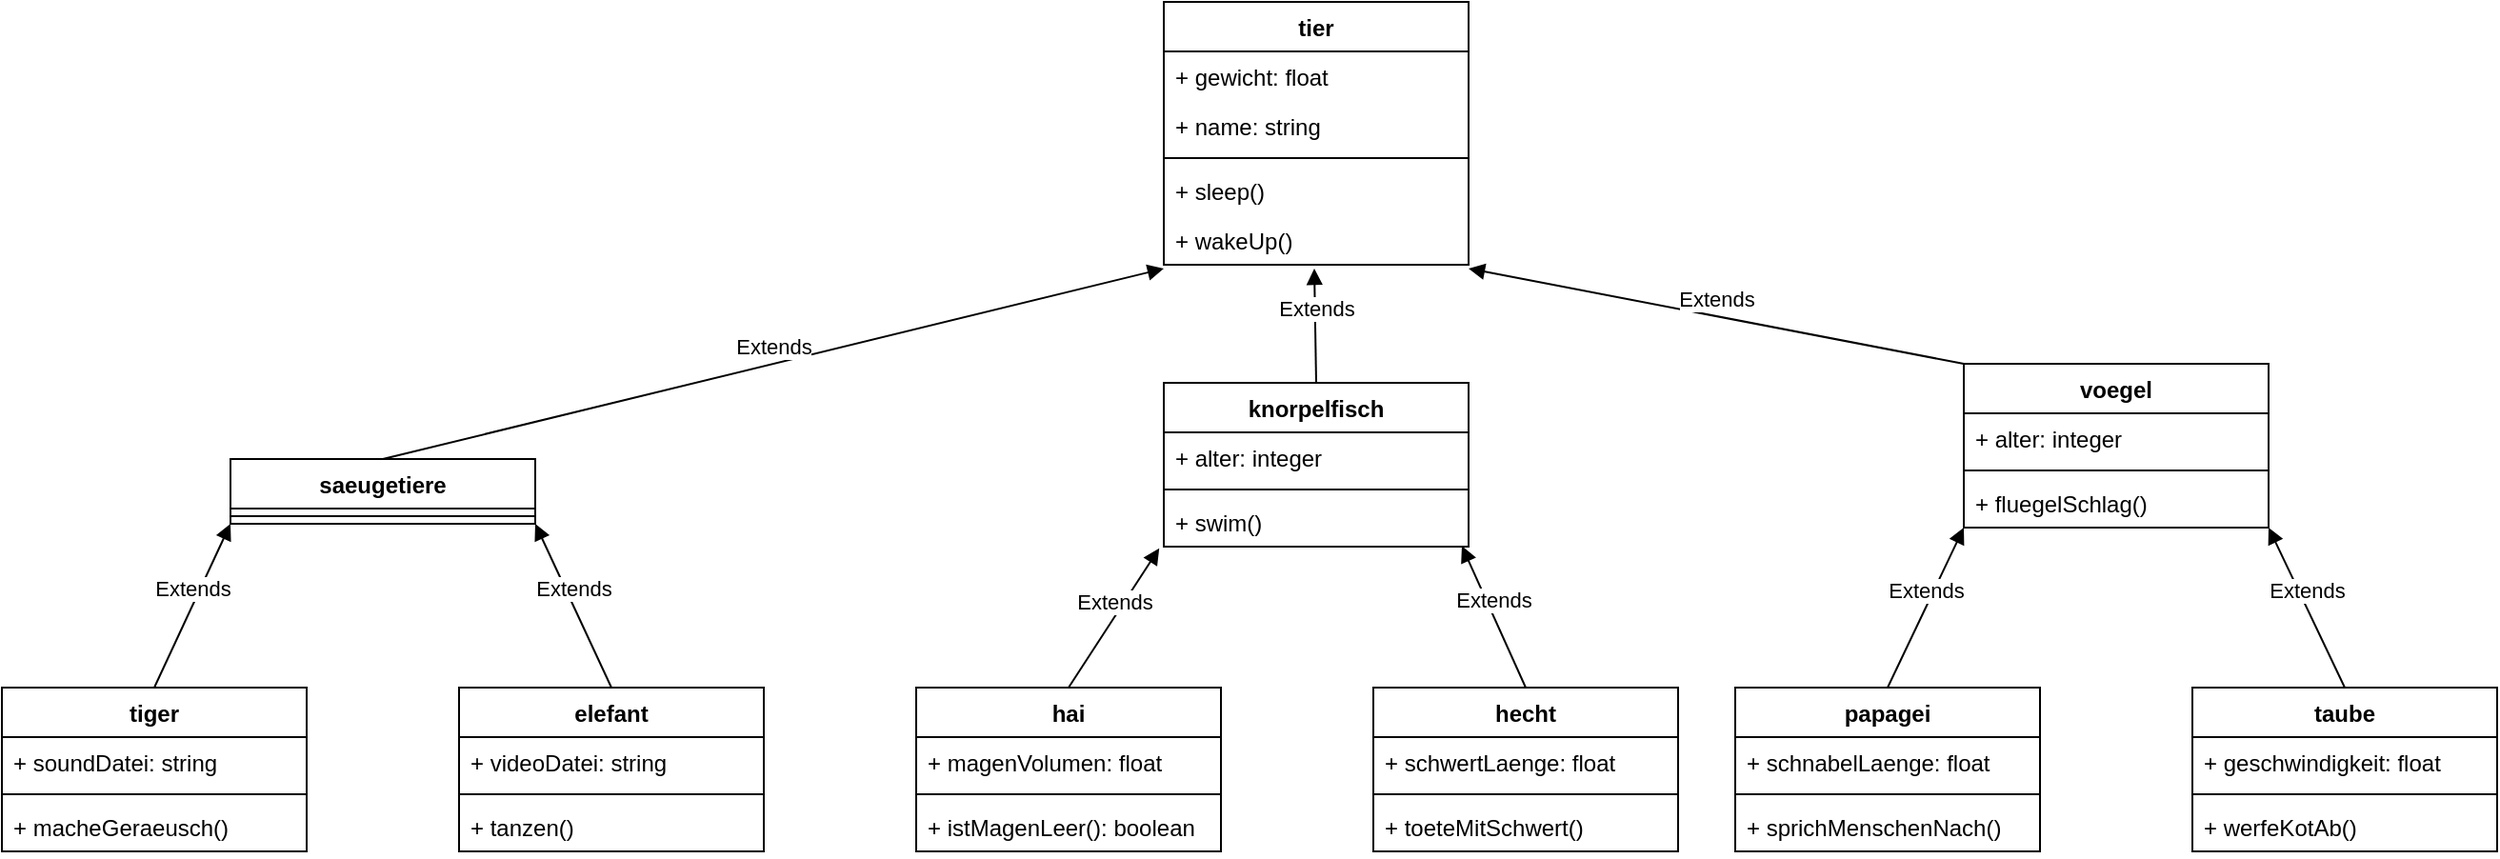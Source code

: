 <mxfile version="13.10.1" type="device"><diagram id="GSJ6W59w4i5gZUs6FGtd" name="Page-1"><mxGraphModel dx="1673" dy="829" grid="1" gridSize="10" guides="1" tooltips="1" connect="1" arrows="1" fold="1" page="1" pageScale="1" pageWidth="827" pageHeight="1169" math="0" shadow="0"><root><mxCell id="0"/><mxCell id="1" parent="0"/><mxCell id="jthKy0gG9UhMuQ1eCn7M-45" value="saeugetiere" style="swimlane;fontStyle=1;align=center;verticalAlign=top;childLayout=stackLayout;horizontal=1;startSize=26;horizontalStack=0;resizeParent=1;resizeParentMax=0;resizeLast=0;collapsible=1;marginBottom=0;" vertex="1" parent="1"><mxGeometry x="210" y="290" width="160" height="34" as="geometry"/></mxCell><mxCell id="jthKy0gG9UhMuQ1eCn7M-51" value="" style="line;strokeWidth=1;fillColor=none;align=left;verticalAlign=middle;spacingTop=-1;spacingLeft=3;spacingRight=3;rotatable=0;labelPosition=right;points=[];portConstraint=eastwest;" vertex="1" parent="jthKy0gG9UhMuQ1eCn7M-45"><mxGeometry y="26" width="160" height="8" as="geometry"/></mxCell><mxCell id="jthKy0gG9UhMuQ1eCn7M-66" value="tiger" style="swimlane;fontStyle=1;align=center;verticalAlign=top;childLayout=stackLayout;horizontal=1;startSize=26;horizontalStack=0;resizeParent=1;resizeParentMax=0;resizeLast=0;collapsible=1;marginBottom=0;" vertex="1" parent="1"><mxGeometry x="90" y="410" width="160" height="86" as="geometry"/></mxCell><mxCell id="jthKy0gG9UhMuQ1eCn7M-67" value="+ soundDatei: string" style="text;strokeColor=none;fillColor=none;align=left;verticalAlign=top;spacingLeft=4;spacingRight=4;overflow=hidden;rotatable=0;points=[[0,0.5],[1,0.5]];portConstraint=eastwest;" vertex="1" parent="jthKy0gG9UhMuQ1eCn7M-66"><mxGeometry y="26" width="160" height="26" as="geometry"/></mxCell><mxCell id="jthKy0gG9UhMuQ1eCn7M-69" value="" style="line;strokeWidth=1;fillColor=none;align=left;verticalAlign=middle;spacingTop=-1;spacingLeft=3;spacingRight=3;rotatable=0;labelPosition=right;points=[];portConstraint=eastwest;" vertex="1" parent="jthKy0gG9UhMuQ1eCn7M-66"><mxGeometry y="52" width="160" height="8" as="geometry"/></mxCell><mxCell id="jthKy0gG9UhMuQ1eCn7M-70" value="+ macheGeraeusch()" style="text;strokeColor=none;fillColor=none;align=left;verticalAlign=top;spacingLeft=4;spacingRight=4;overflow=hidden;rotatable=0;points=[[0,0.5],[1,0.5]];portConstraint=eastwest;" vertex="1" parent="jthKy0gG9UhMuQ1eCn7M-66"><mxGeometry y="60" width="160" height="26" as="geometry"/></mxCell><mxCell id="jthKy0gG9UhMuQ1eCn7M-72" value="elefant" style="swimlane;fontStyle=1;align=center;verticalAlign=top;childLayout=stackLayout;horizontal=1;startSize=26;horizontalStack=0;resizeParent=1;resizeParentMax=0;resizeLast=0;collapsible=1;marginBottom=0;" vertex="1" parent="1"><mxGeometry x="330" y="410" width="160" height="86" as="geometry"/></mxCell><mxCell id="jthKy0gG9UhMuQ1eCn7M-73" value="+ videoDatei: string" style="text;strokeColor=none;fillColor=none;align=left;verticalAlign=top;spacingLeft=4;spacingRight=4;overflow=hidden;rotatable=0;points=[[0,0.5],[1,0.5]];portConstraint=eastwest;" vertex="1" parent="jthKy0gG9UhMuQ1eCn7M-72"><mxGeometry y="26" width="160" height="26" as="geometry"/></mxCell><mxCell id="jthKy0gG9UhMuQ1eCn7M-74" value="" style="line;strokeWidth=1;fillColor=none;align=left;verticalAlign=middle;spacingTop=-1;spacingLeft=3;spacingRight=3;rotatable=0;labelPosition=right;points=[];portConstraint=eastwest;" vertex="1" parent="jthKy0gG9UhMuQ1eCn7M-72"><mxGeometry y="52" width="160" height="8" as="geometry"/></mxCell><mxCell id="jthKy0gG9UhMuQ1eCn7M-75" value="+ tanzen()" style="text;strokeColor=none;fillColor=none;align=left;verticalAlign=top;spacingLeft=4;spacingRight=4;overflow=hidden;rotatable=0;points=[[0,0.5],[1,0.5]];portConstraint=eastwest;" vertex="1" parent="jthKy0gG9UhMuQ1eCn7M-72"><mxGeometry y="60" width="160" height="26" as="geometry"/></mxCell><mxCell id="jthKy0gG9UhMuQ1eCn7M-76" value="Extends" style="html=1;verticalAlign=bottom;endArrow=block;exitX=0.5;exitY=0;exitDx=0;exitDy=0;entryX=0;entryY=1;entryDx=0;entryDy=0;" edge="1" parent="1" source="jthKy0gG9UhMuQ1eCn7M-66" target="jthKy0gG9UhMuQ1eCn7M-45"><mxGeometry width="80" relative="1" as="geometry"><mxPoint x="160" y="620" as="sourcePoint"/><mxPoint x="240" y="620" as="targetPoint"/></mxGeometry></mxCell><mxCell id="jthKy0gG9UhMuQ1eCn7M-77" value="Extends" style="html=1;verticalAlign=bottom;endArrow=block;exitX=0.5;exitY=0;exitDx=0;exitDy=0;entryX=1;entryY=1;entryDx=0;entryDy=0;" edge="1" parent="1" source="jthKy0gG9UhMuQ1eCn7M-72" target="jthKy0gG9UhMuQ1eCn7M-45"><mxGeometry width="80" relative="1" as="geometry"><mxPoint x="180" y="480" as="sourcePoint"/><mxPoint x="220" y="438" as="targetPoint"/></mxGeometry></mxCell><mxCell id="jthKy0gG9UhMuQ1eCn7M-78" value="tier" style="swimlane;fontStyle=1;align=center;verticalAlign=top;childLayout=stackLayout;horizontal=1;startSize=26;horizontalStack=0;resizeParent=1;resizeParentMax=0;resizeLast=0;collapsible=1;marginBottom=0;" vertex="1" parent="1"><mxGeometry x="700" y="50" width="160" height="138" as="geometry"/></mxCell><mxCell id="jthKy0gG9UhMuQ1eCn7M-79" value="+ gewicht: float" style="text;strokeColor=none;fillColor=none;align=left;verticalAlign=top;spacingLeft=4;spacingRight=4;overflow=hidden;rotatable=0;points=[[0,0.5],[1,0.5]];portConstraint=eastwest;" vertex="1" parent="jthKy0gG9UhMuQ1eCn7M-78"><mxGeometry y="26" width="160" height="26" as="geometry"/></mxCell><mxCell id="jthKy0gG9UhMuQ1eCn7M-80" value="+ name: string" style="text;strokeColor=none;fillColor=none;align=left;verticalAlign=top;spacingLeft=4;spacingRight=4;overflow=hidden;rotatable=0;points=[[0,0.5],[1,0.5]];portConstraint=eastwest;" vertex="1" parent="jthKy0gG9UhMuQ1eCn7M-78"><mxGeometry y="52" width="160" height="26" as="geometry"/></mxCell><mxCell id="jthKy0gG9UhMuQ1eCn7M-81" value="" style="line;strokeWidth=1;fillColor=none;align=left;verticalAlign=middle;spacingTop=-1;spacingLeft=3;spacingRight=3;rotatable=0;labelPosition=right;points=[];portConstraint=eastwest;" vertex="1" parent="jthKy0gG9UhMuQ1eCn7M-78"><mxGeometry y="78" width="160" height="8" as="geometry"/></mxCell><mxCell id="jthKy0gG9UhMuQ1eCn7M-82" value="+ sleep()" style="text;strokeColor=none;fillColor=none;align=left;verticalAlign=top;spacingLeft=4;spacingRight=4;overflow=hidden;rotatable=0;points=[[0,0.5],[1,0.5]];portConstraint=eastwest;" vertex="1" parent="jthKy0gG9UhMuQ1eCn7M-78"><mxGeometry y="86" width="160" height="26" as="geometry"/></mxCell><mxCell id="jthKy0gG9UhMuQ1eCn7M-83" value="+ wakeUp()" style="text;strokeColor=none;fillColor=none;align=left;verticalAlign=top;spacingLeft=4;spacingRight=4;overflow=hidden;rotatable=0;points=[[0,0.5],[1,0.5]];portConstraint=eastwest;" vertex="1" parent="jthKy0gG9UhMuQ1eCn7M-78"><mxGeometry y="112" width="160" height="26" as="geometry"/></mxCell><mxCell id="jthKy0gG9UhMuQ1eCn7M-88" value="hecht" style="swimlane;fontStyle=1;align=center;verticalAlign=top;childLayout=stackLayout;horizontal=1;startSize=26;horizontalStack=0;resizeParent=1;resizeParentMax=0;resizeLast=0;collapsible=1;marginBottom=0;" vertex="1" parent="1"><mxGeometry x="810" y="410" width="160" height="86" as="geometry"/></mxCell><mxCell id="jthKy0gG9UhMuQ1eCn7M-89" value="+ schwertLaenge: float" style="text;strokeColor=none;fillColor=none;align=left;verticalAlign=top;spacingLeft=4;spacingRight=4;overflow=hidden;rotatable=0;points=[[0,0.5],[1,0.5]];portConstraint=eastwest;" vertex="1" parent="jthKy0gG9UhMuQ1eCn7M-88"><mxGeometry y="26" width="160" height="26" as="geometry"/></mxCell><mxCell id="jthKy0gG9UhMuQ1eCn7M-90" value="" style="line;strokeWidth=1;fillColor=none;align=left;verticalAlign=middle;spacingTop=-1;spacingLeft=3;spacingRight=3;rotatable=0;labelPosition=right;points=[];portConstraint=eastwest;" vertex="1" parent="jthKy0gG9UhMuQ1eCn7M-88"><mxGeometry y="52" width="160" height="8" as="geometry"/></mxCell><mxCell id="jthKy0gG9UhMuQ1eCn7M-91" value="+ toeteMitSchwert()" style="text;strokeColor=none;fillColor=none;align=left;verticalAlign=top;spacingLeft=4;spacingRight=4;overflow=hidden;rotatable=0;points=[[0,0.5],[1,0.5]];portConstraint=eastwest;" vertex="1" parent="jthKy0gG9UhMuQ1eCn7M-88"><mxGeometry y="60" width="160" height="26" as="geometry"/></mxCell><mxCell id="jthKy0gG9UhMuQ1eCn7M-92" value="Extends" style="html=1;verticalAlign=bottom;endArrow=block;entryX=-0.015;entryY=1.032;entryDx=0;entryDy=0;exitX=0.5;exitY=0;exitDx=0;exitDy=0;entryPerimeter=0;" edge="1" parent="1" source="jthKy0gG9UhMuQ1eCn7M-103" target="jthKy0gG9UhMuQ1eCn7M-132"><mxGeometry width="80" relative="1" as="geometry"><mxPoint x="660" y="470" as="sourcePoint"/><mxPoint x="720" y="620" as="targetPoint"/></mxGeometry></mxCell><mxCell id="jthKy0gG9UhMuQ1eCn7M-93" value="Extends" style="html=1;verticalAlign=bottom;endArrow=block;exitX=0.5;exitY=0;exitDx=0;exitDy=0;entryX=0.978;entryY=0.986;entryDx=0;entryDy=0;entryPerimeter=0;" edge="1" parent="1" source="jthKy0gG9UhMuQ1eCn7M-88" target="jthKy0gG9UhMuQ1eCn7M-132"><mxGeometry width="80" relative="1" as="geometry"><mxPoint x="660" y="480" as="sourcePoint"/><mxPoint x="700" y="438" as="targetPoint"/></mxGeometry></mxCell><mxCell id="jthKy0gG9UhMuQ1eCn7M-103" value="hai" style="swimlane;fontStyle=1;align=center;verticalAlign=top;childLayout=stackLayout;horizontal=1;startSize=26;horizontalStack=0;resizeParent=1;resizeParentMax=0;resizeLast=0;collapsible=1;marginBottom=0;" vertex="1" parent="1"><mxGeometry x="570" y="410" width="160" height="86" as="geometry"/></mxCell><mxCell id="jthKy0gG9UhMuQ1eCn7M-104" value="+ magenVolumen: float" style="text;strokeColor=none;fillColor=none;align=left;verticalAlign=top;spacingLeft=4;spacingRight=4;overflow=hidden;rotatable=0;points=[[0,0.5],[1,0.5]];portConstraint=eastwest;" vertex="1" parent="jthKy0gG9UhMuQ1eCn7M-103"><mxGeometry y="26" width="160" height="26" as="geometry"/></mxCell><mxCell id="jthKy0gG9UhMuQ1eCn7M-105" value="" style="line;strokeWidth=1;fillColor=none;align=left;verticalAlign=middle;spacingTop=-1;spacingLeft=3;spacingRight=3;rotatable=0;labelPosition=right;points=[];portConstraint=eastwest;" vertex="1" parent="jthKy0gG9UhMuQ1eCn7M-103"><mxGeometry y="52" width="160" height="8" as="geometry"/></mxCell><mxCell id="jthKy0gG9UhMuQ1eCn7M-106" value="+ istMagenLeer(): boolean" style="text;strokeColor=none;fillColor=none;align=left;verticalAlign=top;spacingLeft=4;spacingRight=4;overflow=hidden;rotatable=0;points=[[0,0.5],[1,0.5]];portConstraint=eastwest;" vertex="1" parent="jthKy0gG9UhMuQ1eCn7M-103"><mxGeometry y="60" width="160" height="26" as="geometry"/></mxCell><mxCell id="jthKy0gG9UhMuQ1eCn7M-107" value="voegel" style="swimlane;fontStyle=1;align=center;verticalAlign=top;childLayout=stackLayout;horizontal=1;startSize=26;horizontalStack=0;resizeParent=1;resizeParentMax=0;resizeLast=0;collapsible=1;marginBottom=0;" vertex="1" parent="1"><mxGeometry x="1120" y="240" width="160" height="86" as="geometry"/></mxCell><mxCell id="jthKy0gG9UhMuQ1eCn7M-110" value="+ alter: integer" style="text;strokeColor=none;fillColor=none;align=left;verticalAlign=top;spacingLeft=4;spacingRight=4;overflow=hidden;rotatable=0;points=[[0,0.5],[1,0.5]];portConstraint=eastwest;" vertex="1" parent="jthKy0gG9UhMuQ1eCn7M-107"><mxGeometry y="26" width="160" height="26" as="geometry"/></mxCell><mxCell id="jthKy0gG9UhMuQ1eCn7M-111" value="" style="line;strokeWidth=1;fillColor=none;align=left;verticalAlign=middle;spacingTop=-1;spacingLeft=3;spacingRight=3;rotatable=0;labelPosition=right;points=[];portConstraint=eastwest;" vertex="1" parent="jthKy0gG9UhMuQ1eCn7M-107"><mxGeometry y="52" width="160" height="8" as="geometry"/></mxCell><mxCell id="jthKy0gG9UhMuQ1eCn7M-114" value="+ fluegelSchlag()" style="text;strokeColor=none;fillColor=none;align=left;verticalAlign=top;spacingLeft=4;spacingRight=4;overflow=hidden;rotatable=0;points=[[0,0.5],[1,0.5]];portConstraint=eastwest;" vertex="1" parent="jthKy0gG9UhMuQ1eCn7M-107"><mxGeometry y="60" width="160" height="26" as="geometry"/></mxCell><mxCell id="jthKy0gG9UhMuQ1eCn7M-115" value="taube" style="swimlane;fontStyle=1;align=center;verticalAlign=top;childLayout=stackLayout;horizontal=1;startSize=26;horizontalStack=0;resizeParent=1;resizeParentMax=0;resizeLast=0;collapsible=1;marginBottom=0;" vertex="1" parent="1"><mxGeometry x="1240" y="410" width="160" height="86" as="geometry"/></mxCell><mxCell id="jthKy0gG9UhMuQ1eCn7M-116" value="+ geschwindigkeit: float" style="text;strokeColor=none;fillColor=none;align=left;verticalAlign=top;spacingLeft=4;spacingRight=4;overflow=hidden;rotatable=0;points=[[0,0.5],[1,0.5]];portConstraint=eastwest;" vertex="1" parent="jthKy0gG9UhMuQ1eCn7M-115"><mxGeometry y="26" width="160" height="26" as="geometry"/></mxCell><mxCell id="jthKy0gG9UhMuQ1eCn7M-117" value="" style="line;strokeWidth=1;fillColor=none;align=left;verticalAlign=middle;spacingTop=-1;spacingLeft=3;spacingRight=3;rotatable=0;labelPosition=right;points=[];portConstraint=eastwest;" vertex="1" parent="jthKy0gG9UhMuQ1eCn7M-115"><mxGeometry y="52" width="160" height="8" as="geometry"/></mxCell><mxCell id="jthKy0gG9UhMuQ1eCn7M-118" value="+ werfeKotAb()" style="text;strokeColor=none;fillColor=none;align=left;verticalAlign=top;spacingLeft=4;spacingRight=4;overflow=hidden;rotatable=0;points=[[0,0.5],[1,0.5]];portConstraint=eastwest;" vertex="1" parent="jthKy0gG9UhMuQ1eCn7M-115"><mxGeometry y="60" width="160" height="26" as="geometry"/></mxCell><mxCell id="jthKy0gG9UhMuQ1eCn7M-119" value="Extends" style="html=1;verticalAlign=bottom;endArrow=block;entryX=0;entryY=1;entryDx=0;entryDy=0;exitX=0.5;exitY=0;exitDx=0;exitDy=0;" edge="1" parent="1" source="jthKy0gG9UhMuQ1eCn7M-121" target="jthKy0gG9UhMuQ1eCn7M-107"><mxGeometry width="80" relative="1" as="geometry"><mxPoint x="1090" y="470" as="sourcePoint"/><mxPoint x="1150" y="620" as="targetPoint"/></mxGeometry></mxCell><mxCell id="jthKy0gG9UhMuQ1eCn7M-120" value="Extends" style="html=1;verticalAlign=bottom;endArrow=block;exitX=0.5;exitY=0;exitDx=0;exitDy=0;entryX=1;entryY=1;entryDx=0;entryDy=0;" edge="1" parent="1" source="jthKy0gG9UhMuQ1eCn7M-115" target="jthKy0gG9UhMuQ1eCn7M-107"><mxGeometry width="80" relative="1" as="geometry"><mxPoint x="1090" y="480" as="sourcePoint"/><mxPoint x="1130" y="438" as="targetPoint"/></mxGeometry></mxCell><mxCell id="jthKy0gG9UhMuQ1eCn7M-121" value="papagei" style="swimlane;fontStyle=1;align=center;verticalAlign=top;childLayout=stackLayout;horizontal=1;startSize=26;horizontalStack=0;resizeParent=1;resizeParentMax=0;resizeLast=0;collapsible=1;marginBottom=0;" vertex="1" parent="1"><mxGeometry x="1000" y="410" width="160" height="86" as="geometry"/></mxCell><mxCell id="jthKy0gG9UhMuQ1eCn7M-122" value="+ schnabelLaenge: float" style="text;strokeColor=none;fillColor=none;align=left;verticalAlign=top;spacingLeft=4;spacingRight=4;overflow=hidden;rotatable=0;points=[[0,0.5],[1,0.5]];portConstraint=eastwest;" vertex="1" parent="jthKy0gG9UhMuQ1eCn7M-121"><mxGeometry y="26" width="160" height="26" as="geometry"/></mxCell><mxCell id="jthKy0gG9UhMuQ1eCn7M-123" value="" style="line;strokeWidth=1;fillColor=none;align=left;verticalAlign=middle;spacingTop=-1;spacingLeft=3;spacingRight=3;rotatable=0;labelPosition=right;points=[];portConstraint=eastwest;" vertex="1" parent="jthKy0gG9UhMuQ1eCn7M-121"><mxGeometry y="52" width="160" height="8" as="geometry"/></mxCell><mxCell id="jthKy0gG9UhMuQ1eCn7M-124" value="+ sprichMenschenNach()" style="text;strokeColor=none;fillColor=none;align=left;verticalAlign=top;spacingLeft=4;spacingRight=4;overflow=hidden;rotatable=0;points=[[0,0.5],[1,0.5]];portConstraint=eastwest;" vertex="1" parent="jthKy0gG9UhMuQ1eCn7M-121"><mxGeometry y="60" width="160" height="26" as="geometry"/></mxCell><mxCell id="jthKy0gG9UhMuQ1eCn7M-125" value="knorpelfisch" style="swimlane;fontStyle=1;align=center;verticalAlign=top;childLayout=stackLayout;horizontal=1;startSize=26;horizontalStack=0;resizeParent=1;resizeParentMax=0;resizeLast=0;collapsible=1;marginBottom=0;" vertex="1" parent="1"><mxGeometry x="700" y="250" width="160" height="86" as="geometry"/></mxCell><mxCell id="jthKy0gG9UhMuQ1eCn7M-128" value="+ alter: integer" style="text;strokeColor=none;fillColor=none;align=left;verticalAlign=top;spacingLeft=4;spacingRight=4;overflow=hidden;rotatable=0;points=[[0,0.5],[1,0.5]];portConstraint=eastwest;" vertex="1" parent="jthKy0gG9UhMuQ1eCn7M-125"><mxGeometry y="26" width="160" height="26" as="geometry"/></mxCell><mxCell id="jthKy0gG9UhMuQ1eCn7M-129" value="" style="line;strokeWidth=1;fillColor=none;align=left;verticalAlign=middle;spacingTop=-1;spacingLeft=3;spacingRight=3;rotatable=0;labelPosition=right;points=[];portConstraint=eastwest;" vertex="1" parent="jthKy0gG9UhMuQ1eCn7M-125"><mxGeometry y="52" width="160" height="8" as="geometry"/></mxCell><mxCell id="jthKy0gG9UhMuQ1eCn7M-132" value="+ swim()" style="text;strokeColor=none;fillColor=none;align=left;verticalAlign=top;spacingLeft=4;spacingRight=4;overflow=hidden;rotatable=0;points=[[0,0.5],[1,0.5]];portConstraint=eastwest;" vertex="1" parent="jthKy0gG9UhMuQ1eCn7M-125"><mxGeometry y="60" width="160" height="26" as="geometry"/></mxCell><mxCell id="jthKy0gG9UhMuQ1eCn7M-133" value="Extends" style="html=1;verticalAlign=bottom;endArrow=block;exitX=0.5;exitY=0;exitDx=0;exitDy=0;" edge="1" parent="1"><mxGeometry width="80" relative="1" as="geometry"><mxPoint x="290" y="290.0" as="sourcePoint"/><mxPoint x="700" y="190" as="targetPoint"/></mxGeometry></mxCell><mxCell id="jthKy0gG9UhMuQ1eCn7M-134" value="Extends" style="html=1;verticalAlign=bottom;endArrow=block;exitX=0.5;exitY=0;exitDx=0;exitDy=0;" edge="1" parent="1" source="jthKy0gG9UhMuQ1eCn7M-125"><mxGeometry width="80" relative="1" as="geometry"><mxPoint x="430" y="490.0" as="sourcePoint"/><mxPoint x="779" y="190" as="targetPoint"/></mxGeometry></mxCell><mxCell id="jthKy0gG9UhMuQ1eCn7M-135" value="Extends" style="html=1;verticalAlign=bottom;endArrow=block;exitX=0.5;exitY=0;exitDx=0;exitDy=0;" edge="1" parent="1"><mxGeometry width="80" relative="1" as="geometry"><mxPoint x="1120" y="240.0" as="sourcePoint"/><mxPoint x="860" y="190" as="targetPoint"/></mxGeometry></mxCell></root></mxGraphModel></diagram></mxfile>